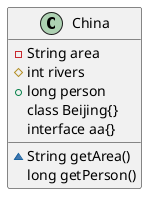 @startuml
Class China {
    -String area /'-表示权限private'/
    #int rivers  /'#表示权限protected'/
    +long person /'+表示权限public'/
    class Beijing{}
    interface aa{}

    ~String getArea() /'~表示权限package private'/
    long getPerson()
}

@enduml